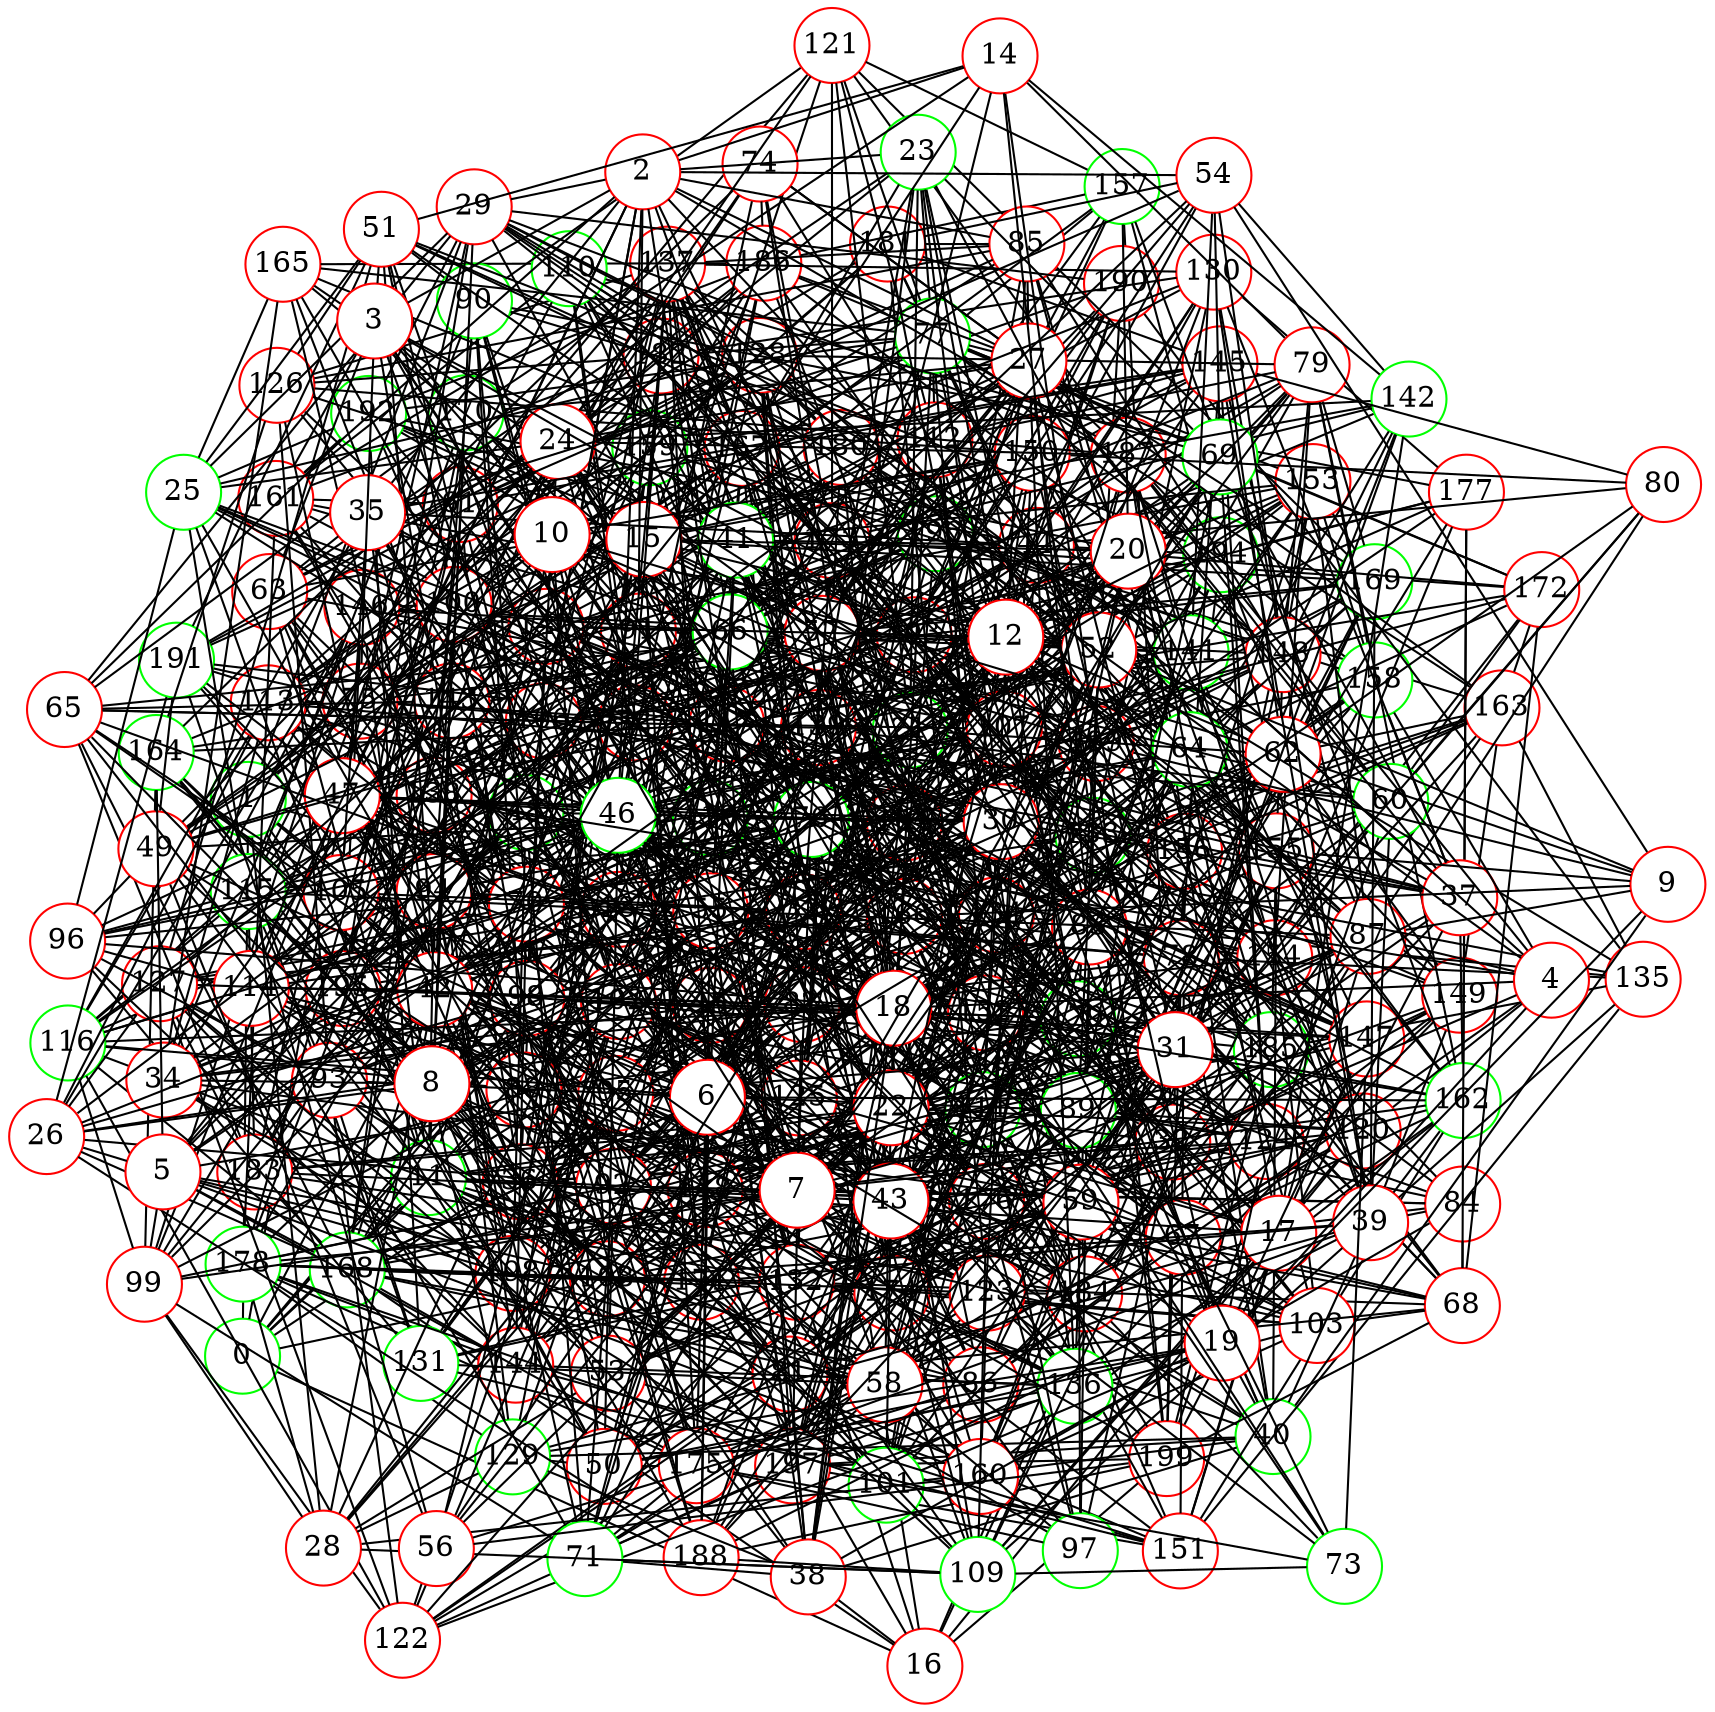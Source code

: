 graph {
graph ["layout"="fdp"]
node ["style"="filled","fillcolor"="white","fixedsize"="true","shape"="circle"]
"0" ["color"="green"]
"16" ["color"="red"]
"32" ["color"="red"]
"36" ["color"="red"]
"164" ["color"="green"]
"193" ["color"="red"]
"195" ["color"="red"]
"133" ["color"="green"]
"163" ["color"="red"]
"196" ["color"="green"]
"166" ["color"="red"]
"198" ["color"="red"]
"167" ["color"="red"]
"174" ["color"="red"]
"178" ["color"="green"]
"182" ["color"="red"]
"184" ["color"="red"]
"190" ["color"="red"]
"172" ["color"="red"]
"186" ["color"="red"]
"192" ["color"="green"]
"189" ["color"="red"]
"199" ["color"="red"]
"173" ["color"="red"]
"134" ["color"="red"]
"194" ["color"="green"]
"135" ["color"="red"]
"151" ["color"="red"]
"162" ["color"="green"]
"175" ["color"="red"]
"176" ["color"="red"]
"177" ["color"="red"]
"156" ["color"="red"]
"197" ["color"="red"]
"179" ["color"="green"]
"181" ["color"="red"]
"185" ["color"="green"]
"191" ["color"="green"]
"169" ["color"="green"]
"138" ["color"="red"]
"144" ["color"="red"]
"168" ["color"="green"]
"170" ["color"="green"]
"171" ["color"="red"]
"183" ["color"="red"]
"159" ["color"="green"]
"145" ["color"="red"]
"154" ["color"="red"]
"180" ["color"="red"]
"187" ["color"="red"]
"158" ["color"="green"]
"149" ["color"="red"]
"40" ["color"="green"]
"129" ["color"="green"]
"67" ["color"="red"]
"68" ["color"="red"]
"132" ["color"="red"]
"188" ["color"="red"]
"103" ["color"="red"]
"160" ["color"="red"]
"104" ["color"="red"]
"115" ["color"="green"]
"116" ["color"="green"]
"139" ["color"="red"]
"141" ["color"="green"]
"153" ["color"="red"]
"155" ["color"="red"]
"152" ["color"="red"]
"140" ["color"="red"]
"146" ["color"="red"]
"148" ["color"="red"]
"122" ["color"="red"]
"136" ["color"="green"]
"127" ["color"="red"]
"157" ["color"="green"]
"150" ["color"="red"]
"147" ["color"="red"]
"118" ["color"="red"]
"81" ["color"="red"]
"111" ["color"="green"]
"113" ["color"="red"]
"128" ["color"="red"]
"83" ["color"="red"]
"97" ["color"="green"]
"161" ["color"="red"]
"84" ["color"="red"]
"92" ["color"="red"]
"105" ["color"="red"]
"137" ["color"="red"]
"125" ["color"="red"]
"117" ["color"="red"]
"124" ["color"="red"]
"123" ["color"="red"]
"95" ["color"="red"]
"96" ["color"="red"]
"131" ["color"="green"]
"106" ["color"="red"]
"165" ["color"="red"]
"120" ["color"="red"]
"143" ["color"="red"]
"112" ["color"="red"]
"119" ["color"="green"]
"121" ["color"="red"]
"86" ["color"="red"]
"108" ["color"="red"]
"87" ["color"="red"]
"91" ["color"="red"]
"98" ["color"="red"]
"93" ["color"="red"]
"126" ["color"="red"]
"101" ["color"="green"]
"107" ["color"="red"]
"110" ["color"="green"]
"102" ["color"="red"]
"78" ["color"="red"]
"82" ["color"="red"]
"130" ["color"="red"]
"94" ["color"="red"]
"100" ["color"="red"]
"88" ["color"="red"]
"99" ["color"="red"]
"90" ["color"="green"]
"61" ["color"="red"]
"72" ["color"="red"]
"75" ["color"="red"]
"77" ["color"="green"]
"142" ["color"="green"]
"85" ["color"="red"]
"63" ["color"="red"]
"44" ["color"="red"]
"64" ["color"="green"]
"70" ["color"="red"]
"48" ["color"="green"]
"71" ["color"="green"]
"76" ["color"="green"]
"109" ["color"="green"]
"114" ["color"="red"]
"79" ["color"="red"]
"51" ["color"="red"]
"55" ["color"="red"]
"69" ["color"="green"]
"89" ["color"="green"]
"57" ["color"="red"]
"65" ["color"="red"]
"59" ["color"="red"]
"60" ["color"="green"]
"80" ["color"="red"]
"66" ["color"="green"]
"50" ["color"="red"]
"53" ["color"="red"]
"62" ["color"="red"]
"33" ["color"="red"]
"38" ["color"="red"]
"45" ["color"="red"]
"1" ["color"="green"]
"28" ["color"="red"]
"42" ["color"="red"]
"29" ["color"="red"]
"47" ["color"="red"]
"74" ["color"="red"]
"52" ["color"="red"]
"58" ["color"="red"]
"21" ["color"="green"]
"41" ["color"="green"]
"23" ["color"="green"]
"24" ["color"="red"]
"49" ["color"="red"]
"56" ["color"="red"]
"25" ["color"="green"]
"27" ["color"="red"]
"37" ["color"="red"]
"30" ["color"="red"]
"11" ["color"="green"]
"15" ["color"="red"]
"20" ["color"="red"]
"39" ["color"="red"]
"17" ["color"="red"]
"22" ["color"="red"]
"31" ["color"="red"]
"43" ["color"="red"]
"13" ["color"="red"]
"34" ["color"="red"]
"26" ["color"="red"]
"2" ["color"="red"]
"3" ["color"="red"]
"35" ["color"="red"]
"14" ["color"="red"]
"46" ["color"="green"]
"54" ["color"="red"]
"4" ["color"="red"]
"18" ["color"="red"]
"19" ["color"="red"]
"5" ["color"="red"]
"6" ["color"="red"]
"12" ["color"="red"]
"7" ["color"="red"]
"8" ["color"="red"]
"10" ["color"="red"]
"9" ["color"="red"]
"73" ["color"="green"]
"0" -- "16"
"0" -- "48"
"0" -- "1"
"0" -- "21"
"0" -- "166"
"0" -- "119"
"0" -- "11"
"0" -- "75"
"0" -- "108"
"0" -- "13"
"16" -- "32"
"16" -- "33"
"16" -- "38"
"16" -- "199"
"16" -- "120"
"16" -- "168"
"16" -- "155"
"16" -- "171"
"16" -- "45"
"32" -- "36"
"32" -- "199"
"32" -- "72"
"32" -- "170"
"32" -- "75"
"32" -- "44"
"32" -- "109"
"32" -- "50"
"32" -- "179"
"32" -- "84"
"32" -- "53"
"32" -- "119"
"32" -- "153"
"32" -- "156"
"32" -- "157"
"36" -- "164"
"36" -- "133"
"36" -- "197"
"36" -- "40"
"36" -- "104"
"36" -- "140"
"36" -- "176"
"36" -- "82"
"36" -- "179"
"36" -- "117"
"36" -- "119"
"36" -- "88"
"36" -- "185"
"36" -- "124"
"36" -- "61"
"36" -- "63"
"36" -- "159"
"164" -- "193"
"164" -- "195"
"133" -- "163"
"133" -- "134"
"133" -- "199"
"133" -- "173"
"133" -- "149"
"163" -- "196"
"163" -- "166"
"163" -- "172"
"163" -- "184"
"166" -- "198"
"166" -- "167"
"166" -- "184"
"166" -- "190"
"167" -- "174"
"167" -- "182"
"174" -- "178"
"178" -- "198"
"182" -- "198"
"172" -- "186"
"172" -- "173"
"186" -- "192"
"186" -- "189"
"192" -- "193"
"189" -- "199"
"173" -- "182"
"173" -- "184"
"134" -- "194"
"134" -- "163"
"134" -- "196"
"134" -- "135"
"134" -- "169"
"134" -- "138"
"134" -- "179"
"134" -- "158"
"134" -- "159"
"134" -- "191"
"135" -- "163"
"135" -- "151"
"135" -- "185"
"135" -- "190"
"151" -- "162"
"151" -- "166"
"151" -- "198"
"151" -- "175"
"151" -- "176"
"151" -- "156"
"162" -- "175"
"162" -- "177"
"175" -- "176"
"175" -- "178"
"176" -- "194"
"177" -- "193"
"177" -- "194"
"156" -- "194"
"156" -- "163"
"156" -- "197"
"156" -- "167"
"156" -- "199"
"156" -- "179"
"156" -- "181"
"197" -- "199"
"179" -- "190"
"181" -- "185"
"181" -- "191"
"185" -- "193"
"185" -- "197"
"185" -- "199"
"138" -- "166"
"138" -- "199"
"138" -- "144"
"138" -- "145"
"138" -- "154"
"138" -- "186"
"144" -- "168"
"144" -- "178"
"144" -- "151"
"144" -- "156"
"144" -- "159"
"168" -- "193"
"168" -- "170"
"168" -- "171"
"168" -- "183"
"170" -- "195"
"171" -- "198"
"171" -- "178"
"183" -- "195"
"183" -- "198"
"183" -- "184"
"159" -- "174"
"159" -- "179"
"159" -- "181"
"159" -- "190"
"159" -- "191"
"145" -- "173"
"145" -- "181"
"145" -- "159"
"154" -- "166"
"154" -- "172"
"154" -- "177"
"154" -- "180"
"154" -- "187"
"180" -- "196"
"187" -- "194"
"187" -- "195"
"158" -- "179"
"158" -- "159"
"149" -- "163"
"149" -- "174"
"149" -- "182"
"40" -- "129"
"40" -- "67"
"40" -- "101"
"40" -- "197"
"40" -- "102"
"40" -- "78"
"40" -- "155"
"40" -- "187"
"129" -- "178"
"129" -- "138"
"129" -- "173"
"67" -- "68"
"67" -- "143"
"67" -- "112"
"67" -- "84"
"67" -- "149"
"67" -- "86"
"67" -- "87"
"67" -- "120"
"67" -- "185"
"67" -- "91"
"68" -- "162"
"68" -- "132"
"68" -- "133"
"68" -- "103"
"68" -- "199"
"68" -- "172"
"68" -- "176"
"68" -- "81"
"68" -- "84"
"68" -- "185"
"132" -- "168"
"132" -- "173"
"132" -- "175"
"132" -- "176"
"132" -- "180"
"132" -- "188"
"132" -- "159"
"188" -- "199"
"103" -- "160"
"103" -- "132"
"103" -- "197"
"103" -- "104"
"103" -- "174"
"103" -- "179"
"103" -- "118"
"103" -- "154"
"160" -- "162"
"104" -- "169"
"104" -- "170"
"104" -- "144"
"104" -- "145"
"104" -- "115"
"104" -- "147"
"104" -- "148"
"104" -- "180"
"115" -- "197"
"115" -- "116"
"115" -- "150"
"115" -- "183"
"116" -- "168"
"116" -- "139"
"116" -- "171"
"116" -- "140"
"116" -- "122"
"139" -- "194"
"139" -- "171"
"139" -- "141"
"139" -- "174"
"139" -- "179"
"139" -- "152"
"141" -- "144"
"141" -- "180"
"141" -- "182"
"141" -- "153"
"141" -- "155"
"153" -- "193"
"153" -- "194"
"153" -- "169"
"153" -- "158"
"155" -- "160"
"155" -- "192"
"155" -- "193"
"155" -- "162"
"155" -- "185"
"155" -- "188"
"152" -- "162"
"152" -- "197"
"152" -- "182"
"152" -- "187"
"140" -- "168"
"140" -- "146"
"140" -- "179"
"140" -- "183"
"140" -- "153"
"140" -- "154"
"140" -- "189"
"146" -- "195"
"146" -- "148"
"146" -- "149"
"148" -- "196"
"148" -- "152"
"148" -- "153"
"148" -- "186"
"148" -- "155"
"122" -- "197"
"122" -- "136"
"122" -- "174"
"122" -- "127"
"122" -- "175"
"136" -- "174"
"136" -- "144"
"136" -- "149"
"136" -- "189"
"127" -- "133"
"127" -- "166"
"127" -- "198"
"127" -- "144"
"127" -- "146"
"127" -- "183"
"127" -- "157"
"157" -- "193"
"157" -- "162"
"157" -- "194"
"157" -- "186"
"150" -- "166"
"150" -- "170"
"150" -- "174"
"150" -- "155"
"150" -- "190"
"147" -- "167"
"147" -- "179"
"147" -- "149"
"147" -- "154"
"118" -- "192"
"118" -- "151"
"118" -- "154"
"81" -- "164"
"81" -- "136"
"81" -- "111"
"81" -- "113"
"81" -- "83"
"81" -- "185"
"81" -- "122"
"81" -- "127"
"81" -- "191"
"111" -- "113"
"111" -- "183"
"111" -- "184"
"111" -- "188"
"113" -- "128"
"113" -- "116"
"113" -- "186"
"113" -- "159"
"128" -- "180"
"128" -- "152"
"128" -- "191"
"83" -- "97"
"83" -- "161"
"83" -- "194"
"83" -- "197"
"83" -- "139"
"83" -- "174"
"83" -- "147"
"83" -- "84"
"83" -- "117"
"83" -- "183"
"83" -- "123"
"83" -- "95"
"97" -- "176"
"97" -- "148"
"97" -- "175"
"161" -- "192"
"161" -- "178"
"161" -- "182"
"84" -- "177"
"84" -- "193"
"84" -- "118"
"84" -- "92"
"92" -- "193"
"92" -- "164"
"92" -- "105"
"92" -- "138"
"92" -- "171"
"92" -- "176"
"92" -- "178"
"92" -- "179"
"92" -- "125"
"105" -- "196"
"105" -- "137"
"105" -- "113"
"105" -- "146"
"105" -- "179"
"137" -- "161"
"137" -- "193"
"137" -- "166"
"137" -- "167"
"137" -- "179"
"137" -- "180"
"137" -- "152"
"125" -- "197"
"125" -- "134"
"125" -- "167"
"125" -- "138"
"125" -- "144"
"125" -- "184"
"125" -- "158"
"117" -- "164"
"117" -- "137"
"117" -- "172"
"117" -- "141"
"117" -- "176"
"117" -- "124"
"117" -- "191"
"124" -- "198"
"124" -- "176"
"124" -- "145"
"124" -- "149"
"123" -- "160"
"123" -- "195"
"123" -- "198"
"123" -- "172"
"123" -- "179"
"123" -- "181"
"123" -- "184"
"123" -- "155"
"123" -- "156"
"123" -- "125"
"95" -- "96"
"95" -- "160"
"95" -- "161"
"95" -- "131"
"95" -- "166"
"95" -- "198"
"95" -- "103"
"95" -- "144"
"95" -- "180"
"95" -- "184"
"95" -- "189"
"95" -- "191"
"96" -- "144"
"96" -- "115"
"96" -- "131"
"96" -- "133"
"96" -- "106"
"96" -- "158"
"131" -- "192"
"131" -- "132"
"131" -- "196"
"131" -- "151"
"131" -- "191"
"106" -- "160"
"106" -- "195"
"106" -- "196"
"106" -- "165"
"106" -- "136"
"106" -- "137"
"106" -- "138"
"106" -- "140"
"106" -- "116"
"106" -- "148"
"106" -- "150"
"106" -- "120"
"165" -- "196"
"165" -- "186"
"120" -- "194"
"120" -- "180"
"120" -- "150"
"120" -- "185"
"143" -- "194"
"143" -- "165"
"143" -- "167"
"143" -- "175"
"143" -- "156"
"143" -- "188"
"143" -- "159"
"112" -- "164"
"112" -- "134"
"112" -- "136"
"112" -- "141"
"112" -- "145"
"112" -- "149"
"112" -- "119"
"112" -- "121"
"112" -- "125"
"112" -- "157"
"119" -- "167"
"119" -- "176"
"119" -- "182"
"119" -- "154"
"119" -- "124"
"121" -- "146"
"121" -- "169"
"121" -- "187"
"121" -- "157"
"121" -- "173"
"86" -- "168"
"86" -- "169"
"86" -- "108"
"86" -- "150"
"86" -- "184"
"86" -- "156"
"108" -- "164"
"108" -- "115"
"108" -- "119"
"108" -- "120"
"108" -- "152"
"87" -- "128"
"87" -- "194"
"87" -- "196"
"87" -- "198"
"87" -- "171"
"87" -- "111"
"87" -- "145"
"87" -- "118"
"87" -- "151"
"87" -- "184"
"87" -- "153"
"91" -- "98"
"91" -- "104"
"91" -- "171"
"91" -- "141"
"91" -- "116"
"91" -- "180"
"91" -- "182"
"91" -- "183"
"91" -- "184"
"91" -- "121"
"91" -- "93"
"98" -- "194"
"98" -- "195"
"98" -- "166"
"98" -- "168"
"98" -- "139"
"98" -- "140"
"98" -- "176"
"98" -- "146"
"98" -- "147"
"98" -- "179"
"98" -- "124"
"98" -- "188"
"93" -- "96"
"93" -- "131"
"93" -- "108"
"93" -- "143"
"93" -- "175"
"93" -- "176"
"93" -- "115"
"93" -- "122"
"93" -- "126"
"126" -- "129"
"126" -- "164"
"126" -- "182"
"126" -- "137"
"126" -- "187"
"101" -- "105"
"101" -- "107"
"101" -- "176"
"101" -- "178"
"101" -- "118"
"101" -- "152"
"101" -- "189"
"107" -- "193"
"107" -- "166"
"107" -- "172"
"107" -- "110"
"107" -- "115"
"107" -- "147"
"107" -- "119"
"107" -- "125"
"110" -- "161"
"110" -- "115"
"110" -- "180"
"110" -- "133"
"110" -- "152"
"110" -- "171"
"102" -- "198"
"102" -- "103"
"102" -- "106"
"102" -- "107"
"102" -- "174"
"102" -- "144"
"102" -- "113"
"102" -- "146"
"102" -- "179"
"102" -- "117"
"102" -- "184"
"102" -- "122"
"102" -- "186"
"102" -- "123"
"102" -- "191"
"78" -- "193"
"78" -- "162"
"78" -- "198"
"78" -- "135"
"78" -- "167"
"78" -- "139"
"78" -- "171"
"78" -- "108"
"78" -- "173"
"78" -- "174"
"78" -- "145"
"78" -- "177"
"78" -- "82"
"78" -- "184"
"78" -- "185"
"78" -- "94"
"82" -- "128"
"82" -- "130"
"82" -- "196"
"82" -- "141"
"82" -- "112"
"82" -- "118"
"82" -- "185"
"130" -- "133"
"130" -- "137"
"130" -- "140"
"130" -- "177"
"130" -- "148"
"130" -- "182"
"94" -- "195"
"94" -- "100"
"94" -- "196"
"94" -- "165"
"94" -- "198"
"94" -- "123"
"94" -- "159"
"100" -- "168"
"100" -- "146"
"100" -- "115"
"100" -- "147"
"100" -- "179"
"100" -- "180"
"100" -- "119"
"100" -- "125"
"88" -- "97"
"88" -- "99"
"88" -- "199"
"88" -- "104"
"88" -- "136"
"88" -- "105"
"88" -- "179"
"88" -- "116"
"88" -- "180"
"88" -- "90"
"88" -- "123"
"88" -- "190"
"99" -- "164"
"99" -- "138"
"99" -- "146"
"99" -- "116"
"99" -- "185"
"99" -- "122"
"90" -- "112"
"90" -- "177"
"90" -- "115"
"90" -- "118"
"90" -- "121"
"90" -- "138"
"61" -- "161"
"61" -- "195"
"61" -- "166"
"61" -- "72"
"61" -- "137"
"61" -- "138"
"61" -- "175"
"61" -- "145"
"61" -- "178"
"61" -- "85"
"61" -- "186"
"72" -- "193"
"72" -- "75"
"72" -- "107"
"72" -- "110"
"72" -- "142"
"72" -- "111"
"72" -- "147"
"72" -- "118"
"72" -- "119"
"72" -- "94"
"72" -- "126"
"75" -- "196"
"75" -- "198"
"75" -- "167"
"75" -- "169"
"75" -- "77"
"75" -- "113"
"75" -- "117"
"75" -- "150"
"75" -- "183"
"75" -- "184"
"75" -- "191"
"77" -- "192"
"77" -- "163"
"77" -- "165"
"77" -- "172"
"77" -- "112"
"77" -- "179"
"77" -- "150"
"77" -- "182"
"77" -- "152"
"77" -- "121"
"77" -- "153"
"77" -- "158"
"142" -- "160"
"142" -- "148"
"142" -- "173"
"85" -- "100"
"85" -- "148"
"85" -- "181"
"85" -- "166"
"85" -- "103"
"85" -- "137"
"85" -- "185"
"85" -- "126"
"85" -- "111"
"63" -- "128"
"63" -- "75"
"63" -- "107"
"63" -- "118"
"63" -- "150"
"63" -- "92"
"63" -- "125"
"63" -- "94"
"44" -- "64"
"44" -- "192"
"44" -- "130"
"44" -- "194"
"44" -- "131"
"44" -- "195"
"44" -- "172"
"44" -- "141"
"44" -- "48"
"44" -- "80"
"44" -- "176"
"44" -- "145"
"44" -- "120"
"44" -- "156"
"44" -- "94"
"44" -- "95"
"64" -- "162"
"64" -- "132"
"64" -- "70"
"64" -- "167"
"64" -- "169"
"64" -- "172"
"64" -- "142"
"64" -- "174"
"64" -- "82"
"64" -- "118"
"64" -- "92"
"64" -- "94"
"70" -- "161"
"70" -- "99"
"70" -- "137"
"70" -- "78"
"70" -- "144"
"70" -- "177"
"70" -- "90"
"70" -- "123"
"70" -- "127"
"48" -- "99"
"48" -- "195"
"48" -- "132"
"48" -- "198"
"48" -- "71"
"48" -- "138"
"48" -- "107"
"48" -- "79"
"48" -- "143"
"48" -- "175"
"48" -- "82"
"48" -- "51"
"48" -- "55"
"48" -- "185"
"48" -- "91"
"71" -- "99"
"71" -- "134"
"71" -- "76"
"71" -- "109"
"71" -- "175"
"71" -- "114"
"71" -- "86"
"71" -- "123"
"71" -- "92"
"71" -- "124"
"71" -- "125"
"71" -- "94"
"76" -- "128"
"76" -- "131"
"76" -- "135"
"76" -- "137"
"76" -- "148"
"76" -- "88"
"76" -- "153"
"76" -- "94"
"76" -- "171"
"76" -- "116"
"76" -- "124"
"76" -- "190"
"109" -- "195"
"109" -- "171"
"109" -- "176"
"109" -- "118"
"109" -- "120"
"109" -- "154"
"109" -- "188"
"109" -- "125"
"114" -- "160"
"114" -- "138"
"114" -- "170"
"114" -- "173"
"114" -- "116"
"114" -- "119"
"114" -- "189"
"79" -- "128"
"79" -- "193"
"79" -- "162"
"79" -- "104"
"79" -- "169"
"79" -- "112"
"79" -- "148"
"79" -- "154"
"79" -- "91"
"79" -- "92"
"79" -- "189"
"79" -- "158"
"51" -- "194"
"51" -- "100"
"51" -- "173"
"51" -- "180"
"51" -- "182"
"51" -- "90"
"51" -- "126"
"51" -- "127"
"51" -- "191"
"55" -- "193"
"55" -- "69"
"55" -- "197"
"55" -- "167"
"55" -- "140"
"55" -- "77"
"55" -- "175"
"55" -- "179"
"55" -- "150"
"55" -- "87"
"55" -- "57"
"55" -- "89"
"55" -- "122"
"55" -- "126"
"69" -- "89"
"69" -- "124"
"69" -- "93"
"69" -- "110"
"89" -- "97"
"89" -- "134"
"89" -- "174"
"89" -- "111"
"89" -- "147"
"89" -- "119"
"89" -- "120"
"89" -- "186"
"89" -- "124"
"89" -- "189"
"89" -- "94"
"89" -- "95"
"57" -- "65"
"57" -- "165"
"57" -- "134"
"57" -- "104"
"57" -- "169"
"57" -- "76"
"57" -- "109"
"57" -- "141"
"57" -- "173"
"57" -- "112"
"57" -- "117"
"57" -- "86"
"57" -- "89"
"57" -- "154"
"57" -- "59"
"57" -- "159"
"65" -- "192"
"65" -- "72"
"65" -- "168"
"65" -- "105"
"65" -- "170"
"65" -- "143"
"65" -- "183"
"65" -- "95"
"59" -- "160"
"59" -- "162"
"59" -- "131"
"59" -- "132"
"59" -- "102"
"59" -- "103"
"59" -- "169"
"59" -- "141"
"59" -- "146"
"59" -- "149"
"59" -- "88"
"59" -- "184"
"59" -- "153"
"59" -- "60"
"60" -- "80"
"60" -- "113"
"60" -- "66"
"60" -- "199"
"60" -- "139"
"60" -- "187"
"60" -- "111"
"80" -- "145"
"80" -- "150"
"80" -- "87"
"66" -- "160"
"66" -- "161"
"66" -- "196"
"66" -- "165"
"66" -- "197"
"66" -- "134"
"66" -- "166"
"66" -- "105"
"66" -- "137"
"66" -- "108"
"66" -- "140"
"66" -- "110"
"66" -- "143"
"66" -- "146"
"66" -- "180"
"66" -- "87"
"66" -- "119"
"66" -- "185"
"66" -- "189"
"50" -- "129"
"50" -- "195"
"50" -- "100"
"50" -- "136"
"50" -- "174"
"50" -- "111"
"50" -- "175"
"50" -- "115"
"50" -- "118"
"50" -- "189"
"53" -- "70"
"53" -- "166"
"53" -- "176"
"53" -- "151"
"53" -- "152"
"53" -- "59"
"53" -- "92"
"53" -- "156"
"53" -- "62"
"53" -- "127"
"62" -- "128"
"62" -- "130"
"62" -- "163"
"62" -- "169"
"62" -- "80"
"62" -- "180"
"62" -- "149"
"62" -- "93"
"62" -- "125"
"33" -- "128"
"33" -- "192"
"33" -- "67"
"33" -- "195"
"33" -- "69"
"33" -- "72"
"33" -- "105"
"33" -- "169"
"33" -- "170"
"33" -- "76"
"33" -- "108"
"33" -- "109"
"33" -- "141"
"33" -- "173"
"33" -- "114"
"33" -- "55"
"33" -- "94"
"38" -- "129"
"38" -- "195"
"38" -- "71"
"38" -- "40"
"38" -- "104"
"38" -- "108"
"38" -- "81"
"38" -- "117"
"38" -- "55"
"45" -- "100"
"45" -- "132"
"45" -- "133"
"45" -- "70"
"45" -- "171"
"45" -- "112"
"45" -- "177"
"45" -- "118"
"45" -- "90"
"45" -- "60"
"45" -- "188"
"45" -- "61"
"45" -- "189"
"1" -- "50"
"1" -- "36"
"1" -- "181"
"1" -- "86"
"1" -- "118"
"1" -- "182"
"1" -- "152"
"1" -- "186"
"1" -- "28"
"1" -- "29"
"28" -- "160"
"28" -- "129"
"28" -- "82"
"28" -- "178"
"28" -- "99"
"28" -- "53"
"28" -- "42"
"28" -- "92"
"28" -- "109"
"42" -- "193"
"42" -- "67"
"42" -- "170"
"42" -- "107"
"42" -- "140"
"42" -- "114"
"42" -- "51"
"42" -- "123"
"42" -- "125"
"42" -- "94"
"42" -- "190"
"29" -- "128"
"29" -- "192"
"29" -- "65"
"29" -- "195"
"29" -- "44"
"29" -- "76"
"29" -- "47"
"29" -- "143"
"29" -- "112"
"29" -- "52"
"29" -- "180"
"29" -- "182"
"29" -- "187"
"29" -- "190"
"47" -- "99"
"47" -- "196"
"47" -- "101"
"47" -- "70"
"47" -- "104"
"47" -- "74"
"47" -- "108"
"47" -- "82"
"47" -- "180"
"47" -- "53"
"47" -- "117"
"47" -- "118"
"47" -- "119"
"47" -- "152"
"74" -- "163"
"74" -- "100"
"74" -- "164"
"74" -- "186"
"74" -- "156"
"74" -- "173"
"52" -- "161"
"52" -- "193"
"52" -- "133"
"52" -- "70"
"52" -- "135"
"52" -- "137"
"52" -- "79"
"52" -- "176"
"52" -- "81"
"52" -- "82"
"52" -- "58"
"52" -- "92"
"52" -- "126"
"52" -- "95"
"58" -- "131"
"58" -- "163"
"58" -- "133"
"58" -- "134"
"58" -- "72"
"58" -- "168"
"58" -- "105"
"58" -- "120"
"58" -- "92"
"21" -- "192"
"21" -- "65"
"21" -- "97"
"21" -- "130"
"21" -- "68"
"21" -- "38"
"21" -- "41"
"21" -- "105"
"21" -- "23"
"21" -- "55"
"21" -- "120"
"21" -- "57"
"21" -- "121"
"21" -- "27"
"21" -- "62"
"41" -- "193"
"41" -- "168"
"41" -- "44"
"41" -- "76"
"41" -- "110"
"41" -- "174"
"41" -- "111"
"41" -- "112"
"41" -- "83"
"41" -- "179"
"41" -- "118"
"41" -- "182"
"41" -- "55"
"41" -- "153"
"41" -- "189"
"41" -- "95"
"41" -- "159"
"23" -- "69"
"23" -- "167"
"23" -- "139"
"23" -- "77"
"23" -- "83"
"23" -- "24"
"23" -- "125"
"23" -- "30"
"23" -- "63"
"24" -- "132"
"24" -- "133"
"24" -- "166"
"24" -- "105"
"24" -- "75"
"24" -- "107"
"24" -- "76"
"24" -- "140"
"24" -- "142"
"24" -- "176"
"24" -- "49"
"24" -- "178"
"24" -- "117"
"24" -- "86"
"24" -- "25"
"24" -- "121"
"24" -- "27"
"24" -- "187"
"24" -- "63"
"49" -- "96"
"49" -- "193"
"49" -- "164"
"49" -- "167"
"49" -- "75"
"49" -- "108"
"49" -- "143"
"49" -- "119"
"49" -- "56"
"49" -- "88"
"49" -- "93"
"49" -- "191"
"56" -- "82"
"56" -- "115"
"56" -- "86"
"56" -- "199"
"56" -- "152"
"56" -- "125"
"25" -- "96"
"25" -- "128"
"25" -- "192"
"25" -- "165"
"25" -- "134"
"25" -- "104"
"25" -- "106"
"25" -- "139"
"25" -- "51"
"25" -- "115"
"25" -- "117"
"25" -- "88"
"25" -- "29"
"27" -- "193"
"27" -- "98"
"27" -- "37"
"27" -- "133"
"27" -- "102"
"27" -- "136"
"27" -- "41"
"27" -- "169"
"27" -- "74"
"27" -- "138"
"27" -- "170"
"27" -- "77"
"27" -- "78"
"27" -- "85"
"27" -- "117"
"27" -- "186"
"27" -- "187"
"27" -- "60"
"27" -- "157"
"37" -- "64"
"37" -- "130"
"37" -- "162"
"37" -- "69"
"37" -- "101"
"37" -- "199"
"37" -- "106"
"37" -- "139"
"37" -- "141"
"37" -- "81"
"37" -- "117"
"37" -- "158"
"30" -- "193"
"30" -- "130"
"30" -- "36"
"30" -- "68"
"30" -- "37"
"30" -- "69"
"30" -- "197"
"30" -- "40"
"30" -- "42"
"30" -- "140"
"30" -- "47"
"30" -- "111"
"30" -- "48"
"30" -- "181"
"30" -- "119"
"30" -- "93"
"11" -- "65"
"11" -- "97"
"11" -- "100"
"11" -- "132"
"11" -- "101"
"11" -- "15"
"11" -- "143"
"11" -- "17"
"11" -- "146"
"11" -- "22"
"11" -- "118"
"11" -- "55"
"11" -- "25"
"11" -- "89"
"11" -- "58"
"11" -- "30"
"11" -- "94"
"11" -- "63"
"15" -- "33"
"15" -- "36"
"15" -- "137"
"15" -- "169"
"15" -- "75"
"15" -- "107"
"15" -- "142"
"15" -- "111"
"15" -- "175"
"15" -- "49"
"15" -- "178"
"15" -- "115"
"15" -- "20"
"15" -- "52"
"15" -- "150"
"15" -- "186"
"15" -- "27"
"15" -- "157"
"15" -- "189"
"20" -- "39"
"20" -- "138"
"20" -- "45"
"20" -- "141"
"20" -- "79"
"20" -- "111"
"20" -- "176"
"20" -- "49"
"20" -- "147"
"20" -- "23"
"20" -- "55"
"20" -- "119"
"20" -- "92"
"20" -- "157"
"20" -- "159"
"39" -- "129"
"39" -- "162"
"39" -- "135"
"39" -- "40"
"39" -- "169"
"39" -- "171"
"39" -- "108"
"39" -- "109"
"39" -- "175"
"39" -- "145"
"39" -- "84"
"39" -- "148"
"39" -- "149"
"39" -- "57"
"39" -- "187"
"39" -- "60"
"39" -- "188"
"17" -- "162"
"17" -- "107"
"17" -- "139"
"17" -- "76"
"17" -- "109"
"17" -- "142"
"17" -- "81"
"17" -- "147"
"17" -- "117"
"17" -- "22"
"17" -- "151"
"17" -- "187"
"17" -- "125"
"22" -- "128"
"22" -- "67"
"22" -- "197"
"22" -- "136"
"22" -- "76"
"22" -- "140"
"22" -- "77"
"22" -- "82"
"22" -- "83"
"22" -- "153"
"22" -- "31"
"22" -- "32"
"22" -- "38"
"22" -- "105"
"22" -- "107"
"22" -- "52"
"22" -- "183"
"22" -- "120"
"22" -- "58"
"22" -- "188"
"31" -- "193"
"31" -- "37"
"31" -- "101"
"31" -- "166"
"31" -- "168"
"31" -- "42"
"31" -- "43"
"31" -- "108"
"31" -- "173"
"31" -- "142"
"31" -- "80"
"31" -- "176"
"31" -- "50"
"31" -- "179"
"31" -- "118"
"31" -- "150"
"31" -- "119"
"31" -- "91"
"31" -- "123"
"31" -- "188"
"31" -- "158"
"31" -- "95"
"43" -- "64"
"43" -- "161"
"43" -- "68"
"43" -- "132"
"43" -- "101"
"43" -- "106"
"43" -- "111"
"43" -- "113"
"43" -- "178"
"43" -- "83"
"43" -- "179"
"43" -- "149"
"43" -- "86"
"43" -- "183"
"43" -- "187"
"13" -- "128"
"13" -- "65"
"13" -- "97"
"13" -- "129"
"13" -- "34"
"13" -- "133"
"13" -- "197"
"13" -- "137"
"13" -- "77"
"13" -- "82"
"13" -- "178"
"13" -- "51"
"13" -- "115"
"13" -- "84"
"13" -- "153"
"13" -- "26"
"13" -- "186"
"13" -- "28"
"13" -- "189"
"34" -- "195"
"34" -- "165"
"34" -- "197"
"34" -- "198"
"34" -- "76"
"34" -- "45"
"34" -- "48"
"34" -- "113"
"34" -- "146"
"34" -- "154"
"34" -- "59"
"26" -- "98"
"26" -- "168"
"26" -- "173"
"26" -- "113"
"26" -- "146"
"26" -- "92"
"26" -- "188"
"26" -- "127"
"26" -- "191"
"2" -- "161"
"2" -- "3"
"2" -- "35"
"2" -- "167"
"2" -- "106"
"2" -- "14"
"2" -- "46"
"2" -- "47"
"2" -- "48"
"2" -- "114"
"2" -- "21"
"2" -- "85"
"2" -- "117"
"2" -- "54"
"2" -- "23"
"2" -- "27"
"2" -- "91"
"2" -- "155"
"2" -- "187"
"2" -- "29"
"3" -- "64"
"3" -- "161"
"3" -- "193"
"3" -- "36"
"3" -- "102"
"3" -- "72"
"3" -- "170"
"3" -- "75"
"3" -- "76"
"3" -- "51"
"3" -- "22"
"3" -- "55"
"3" -- "63"
"35" -- "145"
"35" -- "116"
"35" -- "53"
"35" -- "105"
"35" -- "42"
"35" -- "44"
"35" -- "77"
"35" -- "78"
"35" -- "63"
"14" -- "51"
"14" -- "83"
"14" -- "167"
"14" -- "170"
"14" -- "76"
"14" -- "189"
"14" -- "142"
"14" -- "79"
"46" -- "96"
"46" -- "67"
"46" -- "70"
"46" -- "74"
"46" -- "106"
"46" -- "107"
"46" -- "176"
"46" -- "113"
"46" -- "50"
"46" -- "82"
"46" -- "180"
"46" -- "182"
"46" -- "56"
"46" -- "184"
"46" -- "90"
"46" -- "59"
"46" -- "124"
"54" -- "193"
"54" -- "66"
"54" -- "148"
"54" -- "69"
"54" -- "181"
"54" -- "57"
"54" -- "61"
"54" -- "141"
"54" -- "142"
"4" -- "32"
"4" -- "48"
"4" -- "18"
"4" -- "19"
"4" -- "196"
"4" -- "86"
"4" -- "87"
"4" -- "120"
"4" -- "187"
"4" -- "141"
"4" -- "158"
"18" -- "96"
"18" -- "128"
"18" -- "162"
"18" -- "195"
"18" -- "196"
"18" -- "197"
"18" -- "38"
"18" -- "103"
"18" -- "167"
"18" -- "199"
"18" -- "168"
"18" -- "74"
"18" -- "139"
"18" -- "108"
"18" -- "116"
"18" -- "180"
"18" -- "22"
"18" -- "26"
"18" -- "123"
"18" -- "60"
"18" -- "158"
"18" -- "127"
"19" -- "160"
"19" -- "129"
"19" -- "193"
"19" -- "36"
"19" -- "196"
"19" -- "101"
"19" -- "38"
"19" -- "134"
"19" -- "40"
"19" -- "44"
"19" -- "175"
"19" -- "50"
"19" -- "147"
"19" -- "84"
"19" -- "22"
"19" -- "124"
"5" -- "160"
"5" -- "193"
"5" -- "99"
"5" -- "132"
"5" -- "164"
"5" -- "167"
"5" -- "168"
"5" -- "41"
"5" -- "42"
"5" -- "108"
"5" -- "175"
"5" -- "48"
"5" -- "26"
"5" -- "58"
"5" -- "95"
"6" -- "71"
"6" -- "137"
"6" -- "139"
"6" -- "12"
"6" -- "76"
"6" -- "143"
"6" -- "82"
"6" -- "86"
"6" -- "28"
"6" -- "93"
"6" -- "30"
"6" -- "95"
"6" -- "33"
"6" -- "162"
"6" -- "35"
"6" -- "40"
"6" -- "168"
"6" -- "42"
"6" -- "49"
"6" -- "50"
"6" -- "114"
"6" -- "116"
"6" -- "54"
"6" -- "188"
"6" -- "62"
"12" -- "33"
"12" -- "42"
"12" -- "106"
"12" -- "43"
"12" -- "107"
"12" -- "108"
"12" -- "140"
"12" -- "115"
"12" -- "179"
"12" -- "21"
"12" -- "23"
"12" -- "87"
"12" -- "153"
"12" -- "185"
"12" -- "155"
"12" -- "189"
"12" -- "62"
"12" -- "190"
"7" -- "98"
"7" -- "162"
"7" -- "194"
"7" -- "35"
"7" -- "99"
"7" -- "69"
"7" -- "134"
"7" -- "168"
"7" -- "76"
"7" -- "45"
"7" -- "46"
"7" -- "15"
"7" -- "82"
"7" -- "114"
"7" -- "118"
"7" -- "120"
"7" -- "89"
"7" -- "122"
"7" -- "91"
"7" -- "155"
"7" -- "95"
"8" -- "64"
"8" -- "65"
"8" -- "34"
"8" -- "102"
"8" -- "198"
"8" -- "136"
"8" -- "41"
"8" -- "10"
"8" -- "139"
"8" -- "171"
"8" -- "141"
"8" -- "114"
"8" -- "148"
"8" -- "55"
"8" -- "26"
"8" -- "91"
"8" -- "188"
"10" -- "128"
"10" -- "34"
"10" -- "98"
"10" -- "130"
"10" -- "100"
"10" -- "138"
"10" -- "107"
"10" -- "108"
"10" -- "46"
"10" -- "176"
"10" -- "113"
"10" -- "147"
"10" -- "150"
"10" -- "182"
"10" -- "89"
"10" -- "62"
"9" -- "19"
"9" -- "52"
"9" -- "54"
"9" -- "166"
"9" -- "87"
"9" -- "40"
"9" -- "155"
"9" -- "189"
"9" -- "62"
"73" -- "147"
"73" -- "179"
"73" -- "197"
"73" -- "166"
"73" -- "152"
"73" -- "184"
"73" -- "123"
"73" -- "109"
}